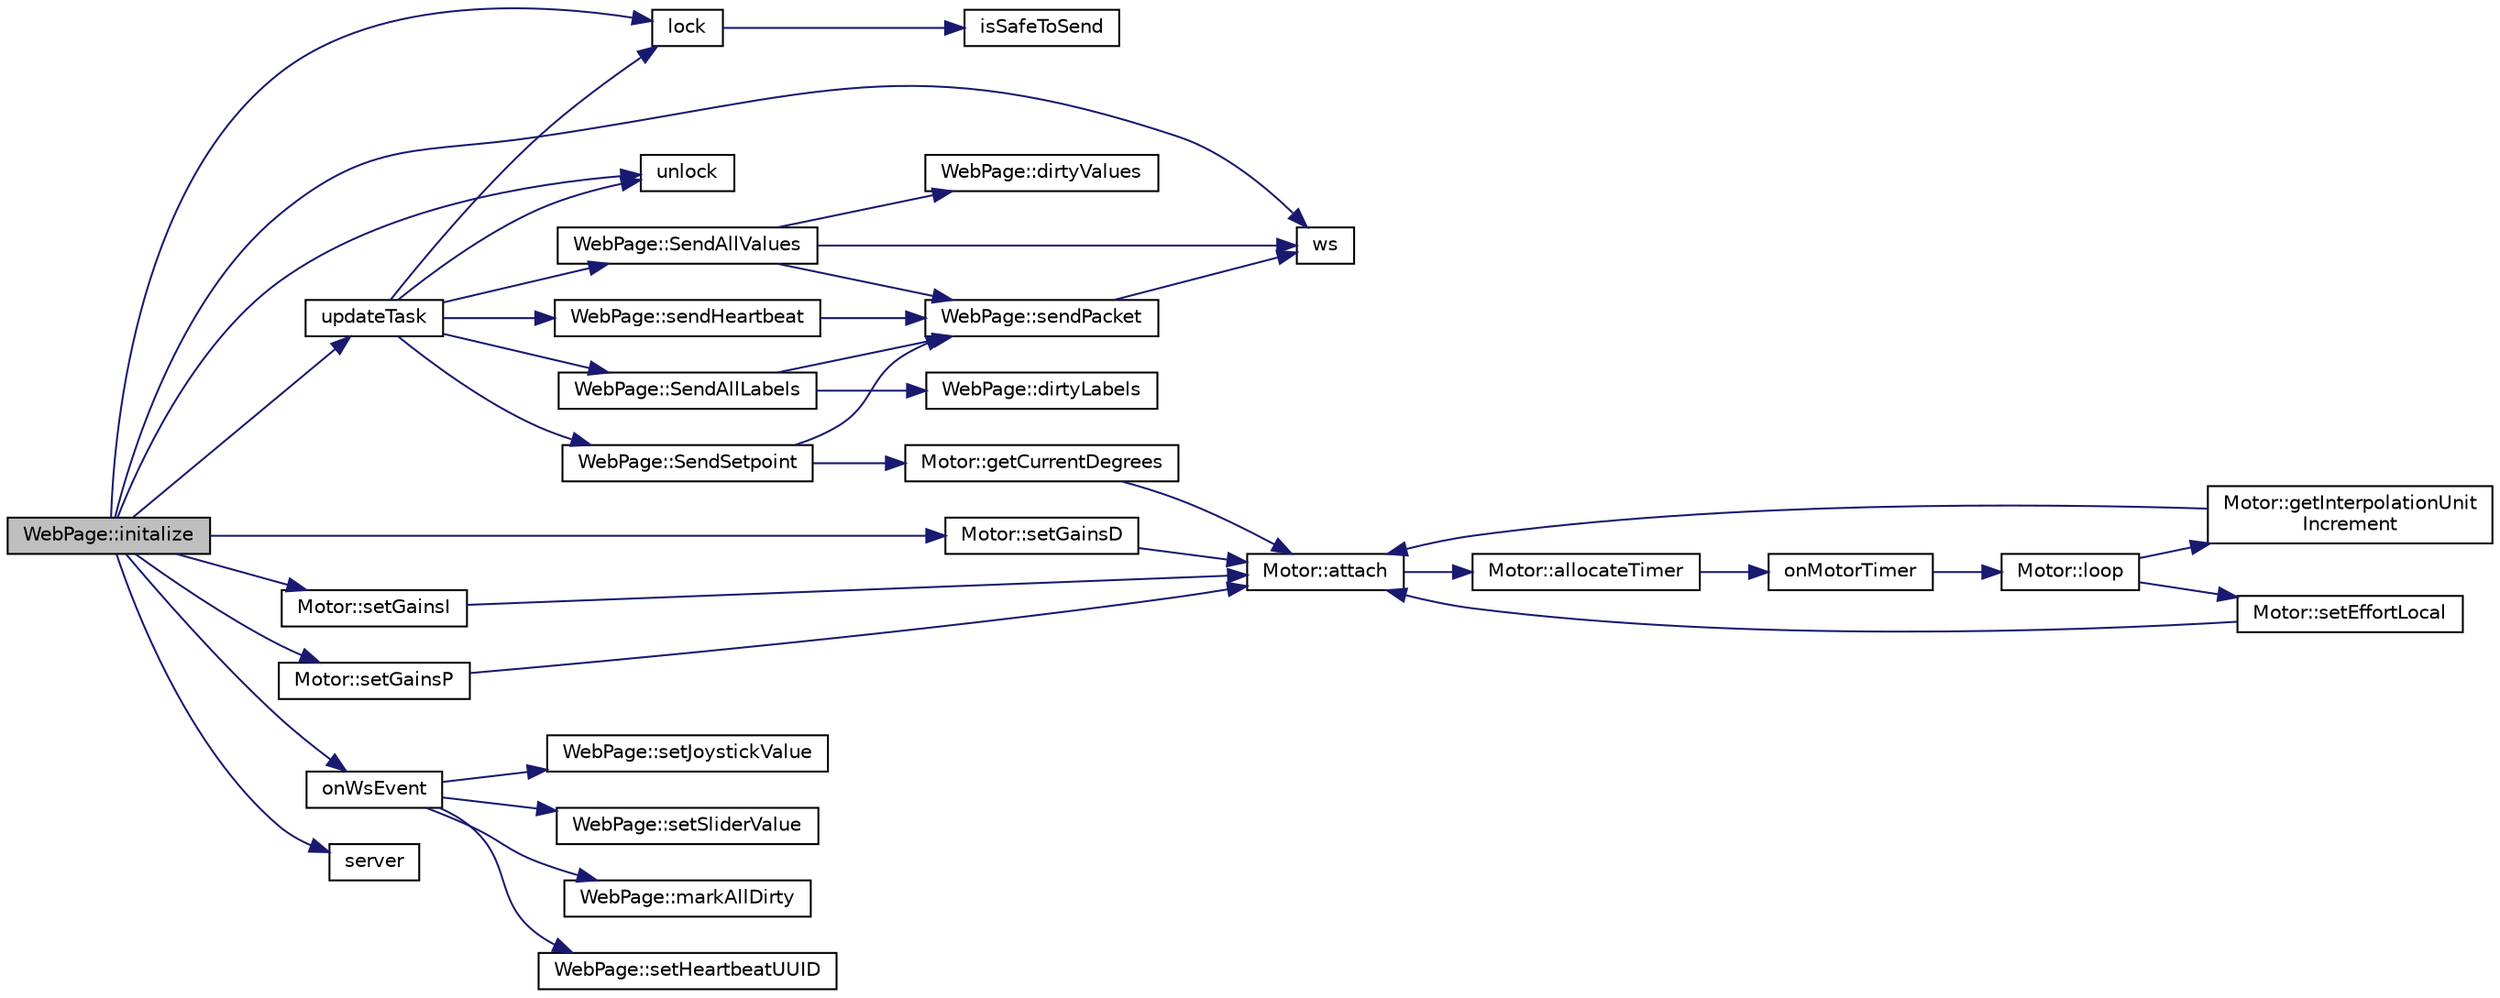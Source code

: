digraph "WebPage::initalize"
{
 // LATEX_PDF_SIZE
  edge [fontname="Helvetica",fontsize="10",labelfontname="Helvetica",labelfontsize="10"];
  node [fontname="Helvetica",fontsize="10",shape=record];
  rankdir="LR";
  Node1 [label="WebPage::initalize",height=0.2,width=0.4,color="black", fillcolor="grey75", style="filled", fontcolor="black",tooltip=" "];
  Node1 -> Node2 [color="midnightblue",fontsize="10",style="solid",fontname="Helvetica"];
  Node2 [label="lock",height=0.2,width=0.4,color="black", fillcolor="white", style="filled",URL="$WebPage_8cpp.html#aa81aed607133209dade63a226818224d",tooltip=" "];
  Node2 -> Node3 [color="midnightblue",fontsize="10",style="solid",fontname="Helvetica"];
  Node3 [label="isSafeToSend",height=0.2,width=0.4,color="black", fillcolor="white", style="filled",URL="$WebPage_8cpp.html#a2c4a64e679de7cdcdb8552078758785f",tooltip=" "];
  Node1 -> Node4 [color="midnightblue",fontsize="10",style="solid",fontname="Helvetica"];
  Node4 [label="onWsEvent",height=0.2,width=0.4,color="black", fillcolor="white", style="filled",URL="$WebPage_8cpp.html#a7064e9828984f378d3e04f9b7a47bcae",tooltip=" "];
  Node4 -> Node5 [color="midnightblue",fontsize="10",style="solid",fontname="Helvetica"];
  Node5 [label="WebPage::markAllDirty",height=0.2,width=0.4,color="black", fillcolor="white", style="filled",URL="$classWebPage.html#a8a6cb8d704e67dce02fb64cad81e4c56",tooltip=" "];
  Node4 -> Node6 [color="midnightblue",fontsize="10",style="solid",fontname="Helvetica"];
  Node6 [label="WebPage::setHeartbeatUUID",height=0.2,width=0.4,color="black", fillcolor="white", style="filled",URL="$classWebPage.html#a2bb06280ee0d8c75fc5371f5ab3d5841",tooltip=" "];
  Node4 -> Node7 [color="midnightblue",fontsize="10",style="solid",fontname="Helvetica"];
  Node7 [label="WebPage::setJoystickValue",height=0.2,width=0.4,color="black", fillcolor="white", style="filled",URL="$classWebPage.html#a90afc8046c36040500d8b96da9ec269e",tooltip=" "];
  Node4 -> Node8 [color="midnightblue",fontsize="10",style="solid",fontname="Helvetica"];
  Node8 [label="WebPage::setSliderValue",height=0.2,width=0.4,color="black", fillcolor="white", style="filled",URL="$classWebPage.html#a336eea64f6d880b7c11f3b916d8989a9",tooltip=" "];
  Node1 -> Node9 [color="midnightblue",fontsize="10",style="solid",fontname="Helvetica"];
  Node9 [label="server",height=0.2,width=0.4,color="black", fillcolor="white", style="filled",URL="$WebPage_8cpp.html#a85f30d66aa1231313c8553fd485b22b1",tooltip=" "];
  Node1 -> Node10 [color="midnightblue",fontsize="10",style="solid",fontname="Helvetica"];
  Node10 [label="Motor::setGainsD",height=0.2,width=0.4,color="black", fillcolor="white", style="filled",URL="$classMotor.html#aa993310cb3a689aa1b0eca5ee2e2a598",tooltip=" "];
  Node10 -> Node11 [color="midnightblue",fontsize="10",style="solid",fontname="Helvetica"];
  Node11 [label="Motor::attach",height=0.2,width=0.4,color="black", fillcolor="white", style="filled",URL="$classMotor.html#a1d359b5a58005e36f3eef43dcd929da7",tooltip="Attach the motors hardware."];
  Node11 -> Node12 [color="midnightblue",fontsize="10",style="solid",fontname="Helvetica"];
  Node12 [label="Motor::allocateTimer",height=0.2,width=0.4,color="black", fillcolor="white", style="filled",URL="$classMotor.html#aa5dbe98f9cbaebd430bf1b7841d4bbc0",tooltip=" "];
  Node12 -> Node13 [color="midnightblue",fontsize="10",style="solid",fontname="Helvetica"];
  Node13 [label="onMotorTimer",height=0.2,width=0.4,color="black", fillcolor="white", style="filled",URL="$Motor_8cpp.html#adb66b9c7a2544338725556bce116d5df",tooltip=" "];
  Node13 -> Node14 [color="midnightblue",fontsize="10",style="solid",fontname="Helvetica"];
  Node14 [label="Motor::loop",height=0.2,width=0.4,color="black", fillcolor="white", style="filled",URL="$classMotor.html#a2db9c1833fe2b9e5b1b1e4b9e5d4c4ee",tooltip=" "];
  Node14 -> Node15 [color="midnightblue",fontsize="10",style="solid",fontname="Helvetica"];
  Node15 [label="Motor::getInterpolationUnit\lIncrement",height=0.2,width=0.4,color="black", fillcolor="white", style="filled",URL="$classMotor.html#aee3b24180cc7221ab63e1c2c32363693",tooltip=" "];
  Node15 -> Node11 [color="midnightblue",fontsize="10",style="solid",fontname="Helvetica"];
  Node14 -> Node16 [color="midnightblue",fontsize="10",style="solid",fontname="Helvetica"];
  Node16 [label="Motor::setEffortLocal",height=0.2,width=0.4,color="black", fillcolor="white", style="filled",URL="$classMotor.html#adc069b762efb5288612fa03b00c86dbf",tooltip=" "];
  Node16 -> Node11 [color="midnightblue",fontsize="10",style="solid",fontname="Helvetica"];
  Node1 -> Node17 [color="midnightblue",fontsize="10",style="solid",fontname="Helvetica"];
  Node17 [label="Motor::setGainsI",height=0.2,width=0.4,color="black", fillcolor="white", style="filled",URL="$classMotor.html#a805a15d7a59b74a1d711428e580e180a",tooltip=" "];
  Node17 -> Node11 [color="midnightblue",fontsize="10",style="solid",fontname="Helvetica"];
  Node1 -> Node18 [color="midnightblue",fontsize="10",style="solid",fontname="Helvetica"];
  Node18 [label="Motor::setGainsP",height=0.2,width=0.4,color="black", fillcolor="white", style="filled",URL="$classMotor.html#afa223e0a454ac7ae326e98ea0d506272",tooltip=" "];
  Node18 -> Node11 [color="midnightblue",fontsize="10",style="solid",fontname="Helvetica"];
  Node1 -> Node19 [color="midnightblue",fontsize="10",style="solid",fontname="Helvetica"];
  Node19 [label="unlock",height=0.2,width=0.4,color="black", fillcolor="white", style="filled",URL="$WebPage_8cpp.html#a9278be8203e1c42e2619179882ae4403",tooltip=" "];
  Node1 -> Node20 [color="midnightblue",fontsize="10",style="solid",fontname="Helvetica"];
  Node20 [label="updateTask",height=0.2,width=0.4,color="black", fillcolor="white", style="filled",URL="$WebPage_8cpp.html#a1f589c61ec1453de2efa6f2d8b7c5c69",tooltip=" "];
  Node20 -> Node2 [color="midnightblue",fontsize="10",style="solid",fontname="Helvetica"];
  Node20 -> Node21 [color="midnightblue",fontsize="10",style="solid",fontname="Helvetica"];
  Node21 [label="WebPage::SendAllLabels",height=0.2,width=0.4,color="black", fillcolor="white", style="filled",URL="$classWebPage.html#a958b189c48eec8d2b2177b9e56442d80",tooltip=" "];
  Node21 -> Node22 [color="midnightblue",fontsize="10",style="solid",fontname="Helvetica"];
  Node22 [label="WebPage::dirtyLabels",height=0.2,width=0.4,color="black", fillcolor="white", style="filled",URL="$classWebPage.html#a6a85a3558376dd63ab35940d5a7575da",tooltip=" "];
  Node21 -> Node23 [color="midnightblue",fontsize="10",style="solid",fontname="Helvetica"];
  Node23 [label="WebPage::sendPacket",height=0.2,width=0.4,color="black", fillcolor="white", style="filled",URL="$classWebPage.html#acbbdc531c9dc44c60cac0a3673ad3b10",tooltip=" "];
  Node23 -> Node24 [color="midnightblue",fontsize="10",style="solid",fontname="Helvetica"];
  Node24 [label="ws",height=0.2,width=0.4,color="black", fillcolor="white", style="filled",URL="$WebPage_8cpp.html#a9b23e96a454fdfe540ba250951e2fa55",tooltip=" "];
  Node20 -> Node25 [color="midnightblue",fontsize="10",style="solid",fontname="Helvetica"];
  Node25 [label="WebPage::SendAllValues",height=0.2,width=0.4,color="black", fillcolor="white", style="filled",URL="$classWebPage.html#aef7e846a1d8c68240b6aadc41074767d",tooltip=" "];
  Node25 -> Node26 [color="midnightblue",fontsize="10",style="solid",fontname="Helvetica"];
  Node26 [label="WebPage::dirtyValues",height=0.2,width=0.4,color="black", fillcolor="white", style="filled",URL="$classWebPage.html#ad302c01a23e6e9f0f5a7d1dae518a554",tooltip=" "];
  Node25 -> Node23 [color="midnightblue",fontsize="10",style="solid",fontname="Helvetica"];
  Node25 -> Node24 [color="midnightblue",fontsize="10",style="solid",fontname="Helvetica"];
  Node20 -> Node27 [color="midnightblue",fontsize="10",style="solid",fontname="Helvetica"];
  Node27 [label="WebPage::sendHeartbeat",height=0.2,width=0.4,color="black", fillcolor="white", style="filled",URL="$classWebPage.html#a8e62427a2e22862245a9467633ebb133",tooltip=" "];
  Node27 -> Node23 [color="midnightblue",fontsize="10",style="solid",fontname="Helvetica"];
  Node20 -> Node28 [color="midnightblue",fontsize="10",style="solid",fontname="Helvetica"];
  Node28 [label="WebPage::SendSetpoint",height=0.2,width=0.4,color="black", fillcolor="white", style="filled",URL="$classWebPage.html#aca7264c14a75a280872086affaa617e2",tooltip=" "];
  Node28 -> Node29 [color="midnightblue",fontsize="10",style="solid",fontname="Helvetica"];
  Node29 [label="Motor::getCurrentDegrees",height=0.2,width=0.4,color="black", fillcolor="white", style="filled",URL="$classMotor.html#a7a84e0d2676d7420219b6e7f67e69038",tooltip=" "];
  Node29 -> Node11 [color="midnightblue",fontsize="10",style="solid",fontname="Helvetica"];
  Node28 -> Node23 [color="midnightblue",fontsize="10",style="solid",fontname="Helvetica"];
  Node20 -> Node19 [color="midnightblue",fontsize="10",style="solid",fontname="Helvetica"];
  Node1 -> Node24 [color="midnightblue",fontsize="10",style="solid",fontname="Helvetica"];
}
